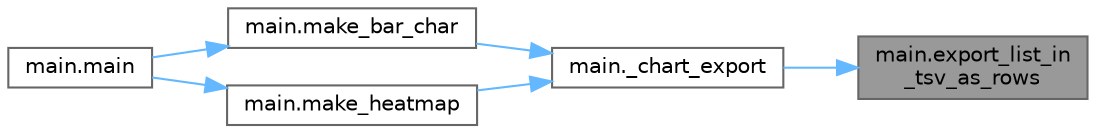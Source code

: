 digraph "main.export_list_in_tsv_as_rows"
{
 // INTERACTIVE_SVG=YES
 // LATEX_PDF_SIZE
  bgcolor="transparent";
  edge [fontname=Helvetica,fontsize=10,labelfontname=Helvetica,labelfontsize=10];
  node [fontname=Helvetica,fontsize=10,shape=box,height=0.2,width=0.4];
  rankdir="RL";
  Node1 [id="Node000001",label="main.export_list_in\l_tsv_as_rows",height=0.2,width=0.4,color="gray40", fillcolor="grey60", style="filled", fontcolor="black",tooltip="Accept a number of list that represent rows of a tab and turn it intoo a tsv (flat file)."];
  Node1 -> Node2 [id="edge1_Node000001_Node000002",dir="back",color="steelblue1",style="solid",tooltip=" "];
  Node2 [id="Node000002",label="main._chart_export",height=0.2,width=0.4,color="grey40", fillcolor="white", style="filled",URL="$namespacemain.html#a6a231276ee1bc9876db29e9dcfddd6e6",tooltip="Export the current chart."];
  Node2 -> Node3 [id="edge2_Node000002_Node000003",dir="back",color="steelblue1",style="solid",tooltip=" "];
  Node3 [id="Node000003",label="main.make_bar_char",height=0.2,width=0.4,color="grey40", fillcolor="white", style="filled",URL="$namespacemain.html#ae3ccae832bbb7632a2b9489fca0f5884",tooltip="Create a plt.bar using a bunch of argument."];
  Node3 -> Node4 [id="edge3_Node000003_Node000004",dir="back",color="steelblue1",style="solid",tooltip=" "];
  Node4 [id="Node000004",label="main.main",height=0.2,width=0.4,color="grey40", fillcolor="white", style="filled",URL="$namespacemain.html#ae137191b5ebfde6e199d1c9444ab7c8e",tooltip="Create a number of chart related to snp analysis."];
  Node2 -> Node5 [id="edge4_Node000002_Node000005",dir="back",color="steelblue1",style="solid",tooltip=" "];
  Node5 [id="Node000005",label="main.make_heatmap",height=0.2,width=0.4,color="grey40", fillcolor="white", style="filled",URL="$namespacemain.html#a5250a33e231d4b33d2106c71709384cf",tooltip="Create a heatmap using a bunch of argument."];
  Node5 -> Node4 [id="edge5_Node000005_Node000004",dir="back",color="steelblue1",style="solid",tooltip=" "];
}
